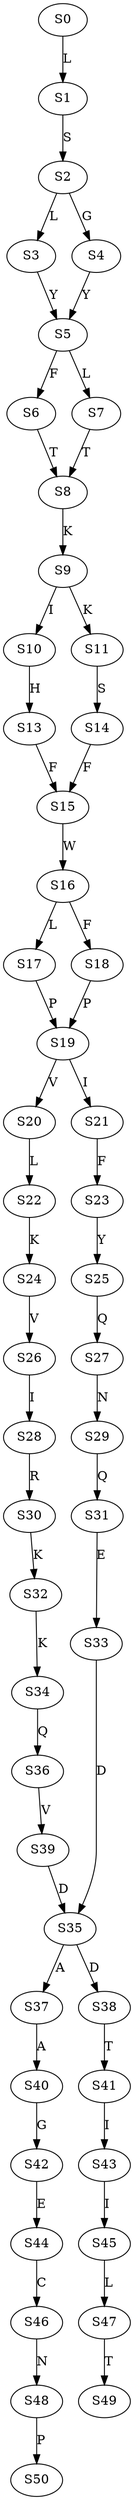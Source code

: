 strict digraph  {
	S0 -> S1 [ label = L ];
	S1 -> S2 [ label = S ];
	S2 -> S3 [ label = L ];
	S2 -> S4 [ label = G ];
	S3 -> S5 [ label = Y ];
	S4 -> S5 [ label = Y ];
	S5 -> S6 [ label = F ];
	S5 -> S7 [ label = L ];
	S6 -> S8 [ label = T ];
	S7 -> S8 [ label = T ];
	S8 -> S9 [ label = K ];
	S9 -> S10 [ label = I ];
	S9 -> S11 [ label = K ];
	S10 -> S13 [ label = H ];
	S11 -> S14 [ label = S ];
	S13 -> S15 [ label = F ];
	S14 -> S15 [ label = F ];
	S15 -> S16 [ label = W ];
	S16 -> S17 [ label = L ];
	S16 -> S18 [ label = F ];
	S17 -> S19 [ label = P ];
	S18 -> S19 [ label = P ];
	S19 -> S20 [ label = V ];
	S19 -> S21 [ label = I ];
	S20 -> S22 [ label = L ];
	S21 -> S23 [ label = F ];
	S22 -> S24 [ label = K ];
	S23 -> S25 [ label = Y ];
	S24 -> S26 [ label = V ];
	S25 -> S27 [ label = Q ];
	S26 -> S28 [ label = I ];
	S27 -> S29 [ label = N ];
	S28 -> S30 [ label = R ];
	S29 -> S31 [ label = Q ];
	S30 -> S32 [ label = K ];
	S31 -> S33 [ label = E ];
	S32 -> S34 [ label = K ];
	S33 -> S35 [ label = D ];
	S34 -> S36 [ label = Q ];
	S35 -> S37 [ label = A ];
	S35 -> S38 [ label = D ];
	S36 -> S39 [ label = V ];
	S37 -> S40 [ label = A ];
	S38 -> S41 [ label = T ];
	S39 -> S35 [ label = D ];
	S40 -> S42 [ label = G ];
	S41 -> S43 [ label = I ];
	S42 -> S44 [ label = E ];
	S43 -> S45 [ label = I ];
	S44 -> S46 [ label = C ];
	S45 -> S47 [ label = L ];
	S46 -> S48 [ label = N ];
	S47 -> S49 [ label = T ];
	S48 -> S50 [ label = P ];
}
